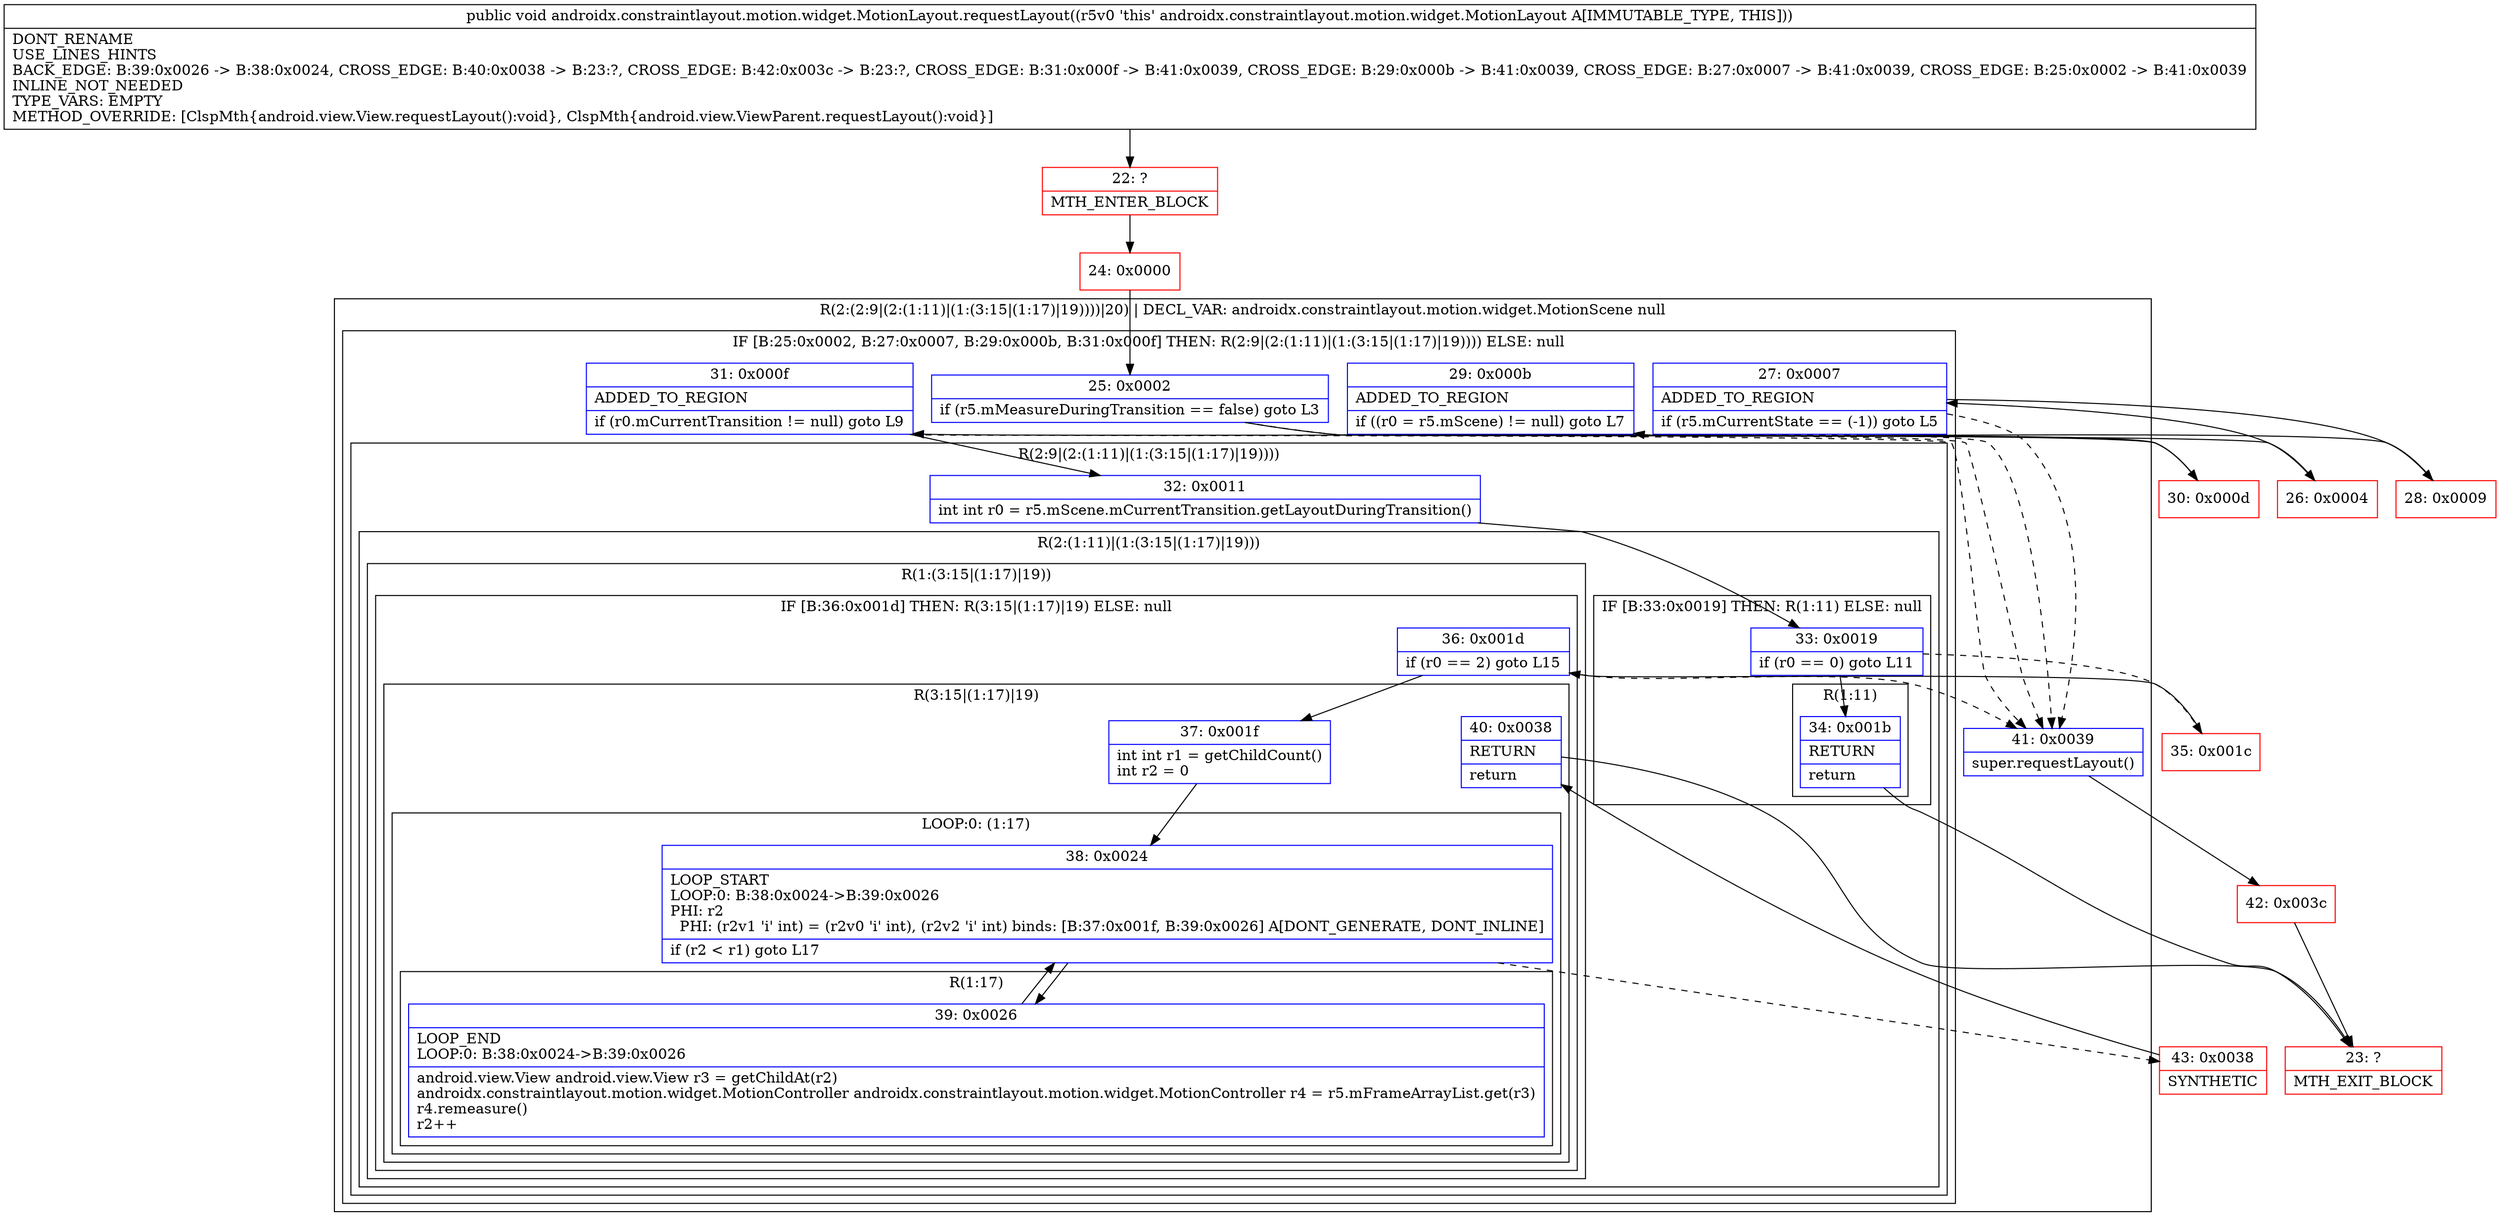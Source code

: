 digraph "CFG forandroidx.constraintlayout.motion.widget.MotionLayout.requestLayout()V" {
subgraph cluster_Region_36492124 {
label = "R(2:(2:9|(2:(1:11)|(1:(3:15|(1:17)|19))))|20) | DECL_VAR: androidx.constraintlayout.motion.widget.MotionScene null\l";
node [shape=record,color=blue];
subgraph cluster_IfRegion_429265150 {
label = "IF [B:25:0x0002, B:27:0x0007, B:29:0x000b, B:31:0x000f] THEN: R(2:9|(2:(1:11)|(1:(3:15|(1:17)|19)))) ELSE: null";
node [shape=record,color=blue];
Node_25 [shape=record,label="{25\:\ 0x0002|if (r5.mMeasureDuringTransition == false) goto L3\l}"];
Node_27 [shape=record,label="{27\:\ 0x0007|ADDED_TO_REGION\l|if (r5.mCurrentState == (\-1)) goto L5\l}"];
Node_29 [shape=record,label="{29\:\ 0x000b|ADDED_TO_REGION\l|if ((r0 = r5.mScene) != null) goto L7\l}"];
Node_31 [shape=record,label="{31\:\ 0x000f|ADDED_TO_REGION\l|if (r0.mCurrentTransition != null) goto L9\l}"];
subgraph cluster_Region_811302163 {
label = "R(2:9|(2:(1:11)|(1:(3:15|(1:17)|19))))";
node [shape=record,color=blue];
Node_32 [shape=record,label="{32\:\ 0x0011|int int r0 = r5.mScene.mCurrentTransition.getLayoutDuringTransition()\l}"];
subgraph cluster_Region_1178157266 {
label = "R(2:(1:11)|(1:(3:15|(1:17)|19)))";
node [shape=record,color=blue];
subgraph cluster_IfRegion_900504660 {
label = "IF [B:33:0x0019] THEN: R(1:11) ELSE: null";
node [shape=record,color=blue];
Node_33 [shape=record,label="{33\:\ 0x0019|if (r0 == 0) goto L11\l}"];
subgraph cluster_Region_785587208 {
label = "R(1:11)";
node [shape=record,color=blue];
Node_34 [shape=record,label="{34\:\ 0x001b|RETURN\l|return\l}"];
}
}
subgraph cluster_Region_1250008253 {
label = "R(1:(3:15|(1:17)|19))";
node [shape=record,color=blue];
subgraph cluster_IfRegion_1901744528 {
label = "IF [B:36:0x001d] THEN: R(3:15|(1:17)|19) ELSE: null";
node [shape=record,color=blue];
Node_36 [shape=record,label="{36\:\ 0x001d|if (r0 == 2) goto L15\l}"];
subgraph cluster_Region_509217195 {
label = "R(3:15|(1:17)|19)";
node [shape=record,color=blue];
Node_37 [shape=record,label="{37\:\ 0x001f|int int r1 = getChildCount()\lint r2 = 0\l}"];
subgraph cluster_LoopRegion_1963089046 {
label = "LOOP:0: (1:17)";
node [shape=record,color=blue];
Node_38 [shape=record,label="{38\:\ 0x0024|LOOP_START\lLOOP:0: B:38:0x0024\-\>B:39:0x0026\lPHI: r2 \l  PHI: (r2v1 'i' int) = (r2v0 'i' int), (r2v2 'i' int) binds: [B:37:0x001f, B:39:0x0026] A[DONT_GENERATE, DONT_INLINE]\l|if (r2 \< r1) goto L17\l}"];
subgraph cluster_Region_614281310 {
label = "R(1:17)";
node [shape=record,color=blue];
Node_39 [shape=record,label="{39\:\ 0x0026|LOOP_END\lLOOP:0: B:38:0x0024\-\>B:39:0x0026\l|android.view.View android.view.View r3 = getChildAt(r2)\landroidx.constraintlayout.motion.widget.MotionController androidx.constraintlayout.motion.widget.MotionController r4 = r5.mFrameArrayList.get(r3)\lr4.remeasure()\lr2++\l}"];
}
}
Node_40 [shape=record,label="{40\:\ 0x0038|RETURN\l|return\l}"];
}
}
}
}
}
}
Node_41 [shape=record,label="{41\:\ 0x0039|super.requestLayout()\l}"];
}
Node_22 [shape=record,color=red,label="{22\:\ ?|MTH_ENTER_BLOCK\l}"];
Node_24 [shape=record,color=red,label="{24\:\ 0x0000}"];
Node_26 [shape=record,color=red,label="{26\:\ 0x0004}"];
Node_28 [shape=record,color=red,label="{28\:\ 0x0009}"];
Node_30 [shape=record,color=red,label="{30\:\ 0x000d}"];
Node_23 [shape=record,color=red,label="{23\:\ ?|MTH_EXIT_BLOCK\l}"];
Node_35 [shape=record,color=red,label="{35\:\ 0x001c}"];
Node_43 [shape=record,color=red,label="{43\:\ 0x0038|SYNTHETIC\l}"];
Node_42 [shape=record,color=red,label="{42\:\ 0x003c}"];
MethodNode[shape=record,label="{public void androidx.constraintlayout.motion.widget.MotionLayout.requestLayout((r5v0 'this' androidx.constraintlayout.motion.widget.MotionLayout A[IMMUTABLE_TYPE, THIS]))  | DONT_RENAME\lUSE_LINES_HINTS\lBACK_EDGE: B:39:0x0026 \-\> B:38:0x0024, CROSS_EDGE: B:40:0x0038 \-\> B:23:?, CROSS_EDGE: B:42:0x003c \-\> B:23:?, CROSS_EDGE: B:31:0x000f \-\> B:41:0x0039, CROSS_EDGE: B:29:0x000b \-\> B:41:0x0039, CROSS_EDGE: B:27:0x0007 \-\> B:41:0x0039, CROSS_EDGE: B:25:0x0002 \-\> B:41:0x0039\lINLINE_NOT_NEEDED\lTYPE_VARS: EMPTY\lMETHOD_OVERRIDE: [ClspMth\{android.view.View.requestLayout():void\}, ClspMth\{android.view.ViewParent.requestLayout():void\}]\l}"];
MethodNode -> Node_22;Node_25 -> Node_26;
Node_25 -> Node_41[style=dashed];
Node_27 -> Node_28;
Node_27 -> Node_41[style=dashed];
Node_29 -> Node_30;
Node_29 -> Node_41[style=dashed];
Node_31 -> Node_32;
Node_31 -> Node_41[style=dashed];
Node_32 -> Node_33;
Node_33 -> Node_34;
Node_33 -> Node_35[style=dashed];
Node_34 -> Node_23;
Node_36 -> Node_37;
Node_36 -> Node_41[style=dashed];
Node_37 -> Node_38;
Node_38 -> Node_39;
Node_38 -> Node_43[style=dashed];
Node_39 -> Node_38;
Node_40 -> Node_23;
Node_41 -> Node_42;
Node_22 -> Node_24;
Node_24 -> Node_25;
Node_26 -> Node_27;
Node_28 -> Node_29;
Node_30 -> Node_31;
Node_35 -> Node_36;
Node_43 -> Node_40;
Node_42 -> Node_23;
}


